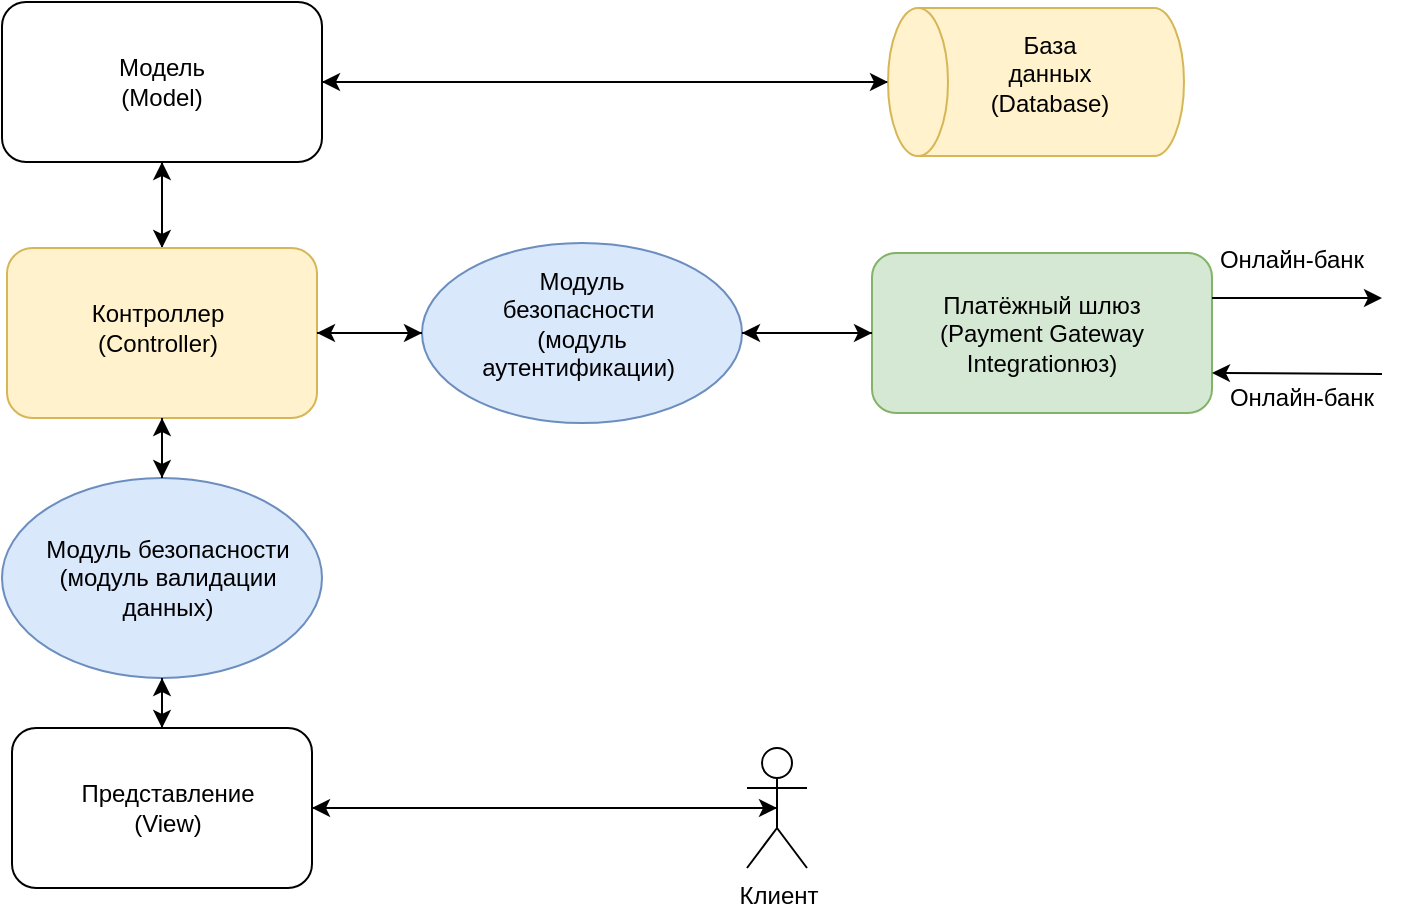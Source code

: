 <mxfile version="24.7.17">
  <diagram name="Страница — 1" id="6CsUsFIQKSWP15atahR_">
    <mxGraphModel dx="1050" dy="574" grid="1" gridSize="10" guides="1" tooltips="1" connect="1" arrows="1" fold="1" page="1" pageScale="1" pageWidth="827" pageHeight="1169" math="0" shadow="0">
      <root>
        <mxCell id="0" />
        <mxCell id="1" parent="0" />
        <mxCell id="__8A9UzaTZL1r763FDtf-20" style="edgeStyle=orthogonalEdgeStyle;rounded=0;orthogonalLoop=1;jettySize=auto;html=1;exitX=0.5;exitY=0;exitDx=0;exitDy=0;exitPerimeter=0;entryX=1;entryY=0.5;entryDx=0;entryDy=0;" parent="1" source="__8A9UzaTZL1r763FDtf-1" target="__8A9UzaTZL1r763FDtf-6" edge="1">
          <mxGeometry relative="1" as="geometry" />
        </mxCell>
        <mxCell id="__8A9UzaTZL1r763FDtf-1" value="" style="shape=cylinder3;whiteSpace=wrap;html=1;boundedLbl=1;backgroundOutline=1;size=15;rotation=-90;fillColor=#fff2cc;strokeColor=#d6b656;" parent="1" vertex="1">
          <mxGeometry x="580" y="23" width="74" height="148" as="geometry" />
        </mxCell>
        <mxCell id="__8A9UzaTZL1r763FDtf-5" value="" style="rounded=1;whiteSpace=wrap;html=1;fillColor=#d5e8d4;strokeColor=#82b366;" parent="1" vertex="1">
          <mxGeometry x="535" y="182.5" width="170" height="80" as="geometry" />
        </mxCell>
        <mxCell id="__8A9UzaTZL1r763FDtf-22" style="edgeStyle=orthogonalEdgeStyle;rounded=0;orthogonalLoop=1;jettySize=auto;html=1;exitX=0.5;exitY=1;exitDx=0;exitDy=0;entryX=0.5;entryY=0;entryDx=0;entryDy=0;" parent="1" source="__8A9UzaTZL1r763FDtf-6" target="__8A9UzaTZL1r763FDtf-7" edge="1">
          <mxGeometry relative="1" as="geometry" />
        </mxCell>
        <mxCell id="__8A9UzaTZL1r763FDtf-6" value="" style="rounded=1;whiteSpace=wrap;html=1;" parent="1" vertex="1">
          <mxGeometry x="100" y="57" width="160" height="80" as="geometry" />
        </mxCell>
        <mxCell id="__8A9UzaTZL1r763FDtf-23" style="edgeStyle=orthogonalEdgeStyle;rounded=0;orthogonalLoop=1;jettySize=auto;html=1;exitX=0.5;exitY=0;exitDx=0;exitDy=0;entryX=0.5;entryY=1;entryDx=0;entryDy=0;" parent="1" source="__8A9UzaTZL1r763FDtf-7" target="__8A9UzaTZL1r763FDtf-6" edge="1">
          <mxGeometry relative="1" as="geometry" />
        </mxCell>
        <mxCell id="__8A9UzaTZL1r763FDtf-7" value="" style="rounded=1;whiteSpace=wrap;html=1;fillColor=#fff2cc;strokeColor=#d6b656;" parent="1" vertex="1">
          <mxGeometry x="102.5" y="180" width="155" height="85" as="geometry" />
        </mxCell>
        <mxCell id="__8A9UzaTZL1r763FDtf-8" value="" style="rounded=1;whiteSpace=wrap;html=1;" parent="1" vertex="1">
          <mxGeometry x="105" y="420" width="150" height="80" as="geometry" />
        </mxCell>
        <mxCell id="__8A9UzaTZL1r763FDtf-9" value="Клиент" style="shape=umlActor;verticalLabelPosition=bottom;verticalAlign=top;html=1;outlineConnect=0;align=center;fontStyle=0" parent="1" vertex="1">
          <mxGeometry x="472.5" y="430" width="30" height="60" as="geometry" />
        </mxCell>
        <mxCell id="__8A9UzaTZL1r763FDtf-12" value="Модель (Model)" style="text;html=1;align=center;verticalAlign=middle;whiteSpace=wrap;rounded=0;" parent="1" vertex="1">
          <mxGeometry x="150" y="82" width="60" height="30" as="geometry" />
        </mxCell>
        <mxCell id="__8A9UzaTZL1r763FDtf-13" value="Контроллер (Controller)" style="text;html=1;align=center;verticalAlign=middle;whiteSpace=wrap;rounded=0;" parent="1" vertex="1">
          <mxGeometry x="147.5" y="205" width="60" height="30" as="geometry" />
        </mxCell>
        <mxCell id="__8A9UzaTZL1r763FDtf-14" value="Представление (View)" style="text;html=1;align=center;verticalAlign=middle;whiteSpace=wrap;rounded=0;" parent="1" vertex="1">
          <mxGeometry x="152.5" y="445" width="60" height="30" as="geometry" />
        </mxCell>
        <mxCell id="__8A9UzaTZL1r763FDtf-15" value="База данных (Database)" style="text;html=1;align=center;verticalAlign=middle;whiteSpace=wrap;rounded=0;" parent="1" vertex="1">
          <mxGeometry x="594" y="78" width="60" height="30" as="geometry" />
        </mxCell>
        <mxCell id="__8A9UzaTZL1r763FDtf-16" value="Платёжный шлюз (Payment Gateway Integrationюз)" style="text;html=1;align=center;verticalAlign=middle;whiteSpace=wrap;rounded=0;" parent="1" vertex="1">
          <mxGeometry x="560" y="207.5" width="120" height="30" as="geometry" />
        </mxCell>
        <mxCell id="__8A9UzaTZL1r763FDtf-21" style="edgeStyle=orthogonalEdgeStyle;rounded=0;orthogonalLoop=1;jettySize=auto;html=1;exitX=1;exitY=0.5;exitDx=0;exitDy=0;entryX=0.5;entryY=0;entryDx=0;entryDy=0;entryPerimeter=0;" parent="1" source="__8A9UzaTZL1r763FDtf-6" target="__8A9UzaTZL1r763FDtf-1" edge="1">
          <mxGeometry relative="1" as="geometry" />
        </mxCell>
        <mxCell id="__8A9UzaTZL1r763FDtf-28" style="edgeStyle=orthogonalEdgeStyle;rounded=0;orthogonalLoop=1;jettySize=auto;html=1;exitX=0.5;exitY=0.5;exitDx=0;exitDy=0;exitPerimeter=0;entryX=1;entryY=0.5;entryDx=0;entryDy=0;" parent="1" source="__8A9UzaTZL1r763FDtf-9" target="__8A9UzaTZL1r763FDtf-8" edge="1">
          <mxGeometry relative="1" as="geometry" />
        </mxCell>
        <mxCell id="__8A9UzaTZL1r763FDtf-29" style="edgeStyle=orthogonalEdgeStyle;rounded=0;orthogonalLoop=1;jettySize=auto;html=1;exitX=1;exitY=0.5;exitDx=0;exitDy=0;entryX=0.5;entryY=0.5;entryDx=0;entryDy=0;entryPerimeter=0;" parent="1" source="__8A9UzaTZL1r763FDtf-8" target="__8A9UzaTZL1r763FDtf-9" edge="1">
          <mxGeometry relative="1" as="geometry" />
        </mxCell>
        <mxCell id="__8A9UzaTZL1r763FDtf-32" value="Онлайн-банк" style="text;html=1;align=center;verticalAlign=middle;whiteSpace=wrap;rounded=0;" parent="1" vertex="1">
          <mxGeometry x="710" y="240" width="80" height="30" as="geometry" />
        </mxCell>
        <mxCell id="__8A9UzaTZL1r763FDtf-33" value="Онлайн-банк" style="text;html=1;align=center;verticalAlign=middle;whiteSpace=wrap;rounded=0;" parent="1" vertex="1">
          <mxGeometry x="705" y="171" width="80" height="30" as="geometry" />
        </mxCell>
        <mxCell id="__8A9UzaTZL1r763FDtf-36" value="" style="endArrow=classic;html=1;rounded=0;" parent="1" edge="1">
          <mxGeometry width="50" height="50" relative="1" as="geometry">
            <mxPoint x="705" y="205" as="sourcePoint" />
            <mxPoint x="790" y="205" as="targetPoint" />
            <Array as="points" />
          </mxGeometry>
        </mxCell>
        <mxCell id="__8A9UzaTZL1r763FDtf-38" value="" style="endArrow=classic;html=1;rounded=0;entryX=1;entryY=0.75;entryDx=0;entryDy=0;" parent="1" target="__8A9UzaTZL1r763FDtf-5" edge="1">
          <mxGeometry width="50" height="50" relative="1" as="geometry">
            <mxPoint x="790" y="243" as="sourcePoint" />
            <mxPoint x="530" y="180" as="targetPoint" />
          </mxGeometry>
        </mxCell>
        <mxCell id="__8A9UzaTZL1r763FDtf-42" value="" style="ellipse;whiteSpace=wrap;html=1;fillColor=#dae8fc;strokeColor=#6c8ebf;" parent="1" vertex="1">
          <mxGeometry x="310" y="177.5" width="160" height="90" as="geometry" />
        </mxCell>
        <mxCell id="__8A9UzaTZL1r763FDtf-43" value="Модуль безопасности&amp;nbsp; (модуль аутентификации)&amp;nbsp;" style="text;html=1;align=center;verticalAlign=middle;whiteSpace=wrap;rounded=0;" parent="1" vertex="1">
          <mxGeometry x="340" y="192.5" width="100" height="50" as="geometry" />
        </mxCell>
        <mxCell id="__8A9UzaTZL1r763FDtf-45" value="" style="endArrow=classic;html=1;rounded=0;entryX=1;entryY=0.5;entryDx=0;entryDy=0;exitX=0;exitY=0.5;exitDx=0;exitDy=0;" parent="1" source="__8A9UzaTZL1r763FDtf-42" target="__8A9UzaTZL1r763FDtf-7" edge="1">
          <mxGeometry width="50" height="50" relative="1" as="geometry">
            <mxPoint x="257.5" y="292.5" as="sourcePoint" />
            <mxPoint x="307.5" y="242.5" as="targetPoint" />
          </mxGeometry>
        </mxCell>
        <mxCell id="__8A9UzaTZL1r763FDtf-46" value="" style="endArrow=classic;html=1;rounded=0;exitX=1;exitY=0.5;exitDx=0;exitDy=0;entryX=0;entryY=0.5;entryDx=0;entryDy=0;" parent="1" source="__8A9UzaTZL1r763FDtf-7" target="__8A9UzaTZL1r763FDtf-42" edge="1">
          <mxGeometry width="50" height="50" relative="1" as="geometry">
            <mxPoint x="160" y="350" as="sourcePoint" />
            <mxPoint x="210" y="300" as="targetPoint" />
          </mxGeometry>
        </mxCell>
        <mxCell id="__8A9UzaTZL1r763FDtf-47" value="" style="endArrow=classic;html=1;rounded=0;entryX=0;entryY=0.5;entryDx=0;entryDy=0;exitX=1;exitY=0.5;exitDx=0;exitDy=0;" parent="1" source="__8A9UzaTZL1r763FDtf-42" target="__8A9UzaTZL1r763FDtf-5" edge="1">
          <mxGeometry width="50" height="50" relative="1" as="geometry">
            <mxPoint x="480" y="230" as="sourcePoint" />
            <mxPoint x="440" y="180" as="targetPoint" />
          </mxGeometry>
        </mxCell>
        <mxCell id="__8A9UzaTZL1r763FDtf-48" value="" style="endArrow=classic;html=1;rounded=0;entryX=1;entryY=0.5;entryDx=0;entryDy=0;exitX=0;exitY=0.5;exitDx=0;exitDy=0;" parent="1" source="__8A9UzaTZL1r763FDtf-5" target="__8A9UzaTZL1r763FDtf-42" edge="1">
          <mxGeometry width="50" height="50" relative="1" as="geometry">
            <mxPoint x="530" y="223" as="sourcePoint" />
            <mxPoint x="440" y="180" as="targetPoint" />
          </mxGeometry>
        </mxCell>
        <mxCell id="__8A9UzaTZL1r763FDtf-49" value="" style="ellipse;whiteSpace=wrap;html=1;fillColor=#dae8fc;strokeColor=#6c8ebf;" parent="1" vertex="1">
          <mxGeometry x="100" y="295" width="160" height="100" as="geometry" />
        </mxCell>
        <mxCell id="__8A9UzaTZL1r763FDtf-50" value="Модуль безопасности (модуль валидации данных)" style="text;html=1;align=center;verticalAlign=middle;whiteSpace=wrap;rounded=0;" parent="1" vertex="1">
          <mxGeometry x="117.5" y="330" width="130" height="30" as="geometry" />
        </mxCell>
        <mxCell id="__8A9UzaTZL1r763FDtf-51" value="" style="endArrow=classic;html=1;rounded=0;exitX=0.5;exitY=0;exitDx=0;exitDy=0;entryX=0.5;entryY=1;entryDx=0;entryDy=0;" parent="1" source="__8A9UzaTZL1r763FDtf-8" target="__8A9UzaTZL1r763FDtf-49" edge="1">
          <mxGeometry width="50" height="50" relative="1" as="geometry">
            <mxPoint x="390" y="230" as="sourcePoint" />
            <mxPoint x="440" y="180" as="targetPoint" />
          </mxGeometry>
        </mxCell>
        <mxCell id="__8A9UzaTZL1r763FDtf-52" value="" style="endArrow=classic;html=1;rounded=0;exitX=0.5;exitY=1;exitDx=0;exitDy=0;entryX=0.5;entryY=0;entryDx=0;entryDy=0;" parent="1" source="__8A9UzaTZL1r763FDtf-49" target="__8A9UzaTZL1r763FDtf-8" edge="1">
          <mxGeometry width="50" height="50" relative="1" as="geometry">
            <mxPoint x="390" y="280" as="sourcePoint" />
            <mxPoint x="440" y="230" as="targetPoint" />
          </mxGeometry>
        </mxCell>
        <mxCell id="__8A9UzaTZL1r763FDtf-53" value="" style="endArrow=classic;html=1;rounded=0;exitX=0.5;exitY=0;exitDx=0;exitDy=0;entryX=0.5;entryY=1;entryDx=0;entryDy=0;" parent="1" source="__8A9UzaTZL1r763FDtf-49" target="__8A9UzaTZL1r763FDtf-7" edge="1">
          <mxGeometry width="50" height="50" relative="1" as="geometry">
            <mxPoint x="390" y="280" as="sourcePoint" />
            <mxPoint x="440" y="230" as="targetPoint" />
          </mxGeometry>
        </mxCell>
        <mxCell id="__8A9UzaTZL1r763FDtf-54" value="" style="endArrow=classic;html=1;rounded=0;exitX=0.5;exitY=1;exitDx=0;exitDy=0;entryX=0.5;entryY=0;entryDx=0;entryDy=0;" parent="1" source="__8A9UzaTZL1r763FDtf-7" target="__8A9UzaTZL1r763FDtf-49" edge="1">
          <mxGeometry width="50" height="50" relative="1" as="geometry">
            <mxPoint x="390" y="280" as="sourcePoint" />
            <mxPoint x="440" y="230" as="targetPoint" />
          </mxGeometry>
        </mxCell>
      </root>
    </mxGraphModel>
  </diagram>
</mxfile>
